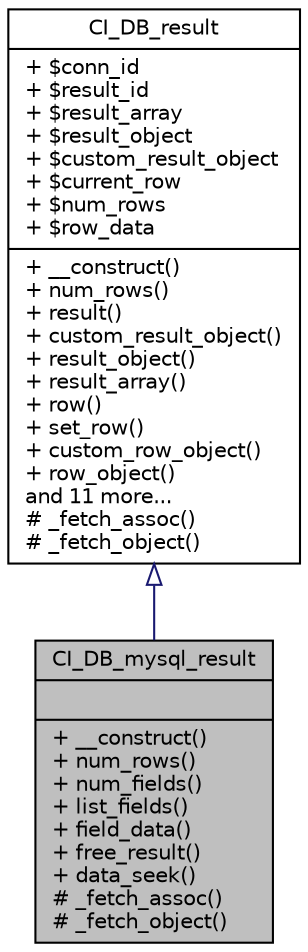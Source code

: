 digraph "CI_DB_mysql_result"
{
 // LATEX_PDF_SIZE
  edge [fontname="Helvetica",fontsize="10",labelfontname="Helvetica",labelfontsize="10"];
  node [fontname="Helvetica",fontsize="10",shape=record];
  Node2 [label="{CI_DB_mysql_result\n||+ __construct()\l+ num_rows()\l+ num_fields()\l+ list_fields()\l+ field_data()\l+ free_result()\l+ data_seek()\l# _fetch_assoc()\l# _fetch_object()\l}",height=0.2,width=0.4,color="black", fillcolor="grey75", style="filled", fontcolor="black",tooltip=" "];
  Node3 -> Node2 [dir="back",color="midnightblue",fontsize="10",style="solid",arrowtail="onormal",fontname="Helvetica"];
  Node3 [label="{CI_DB_result\n|+ $conn_id\l+ $result_id\l+ $result_array\l+ $result_object\l+ $custom_result_object\l+ $current_row\l+ $num_rows\l+ $row_data\l|+ __construct()\l+ num_rows()\l+ result()\l+ custom_result_object()\l+ result_object()\l+ result_array()\l+ row()\l+ set_row()\l+ custom_row_object()\l+ row_object()\land 11 more...\l# _fetch_assoc()\l# _fetch_object()\l}",height=0.2,width=0.4,color="black", fillcolor="white", style="filled",URL="$class_c_i___d_b__result.html",tooltip=" "];
}
